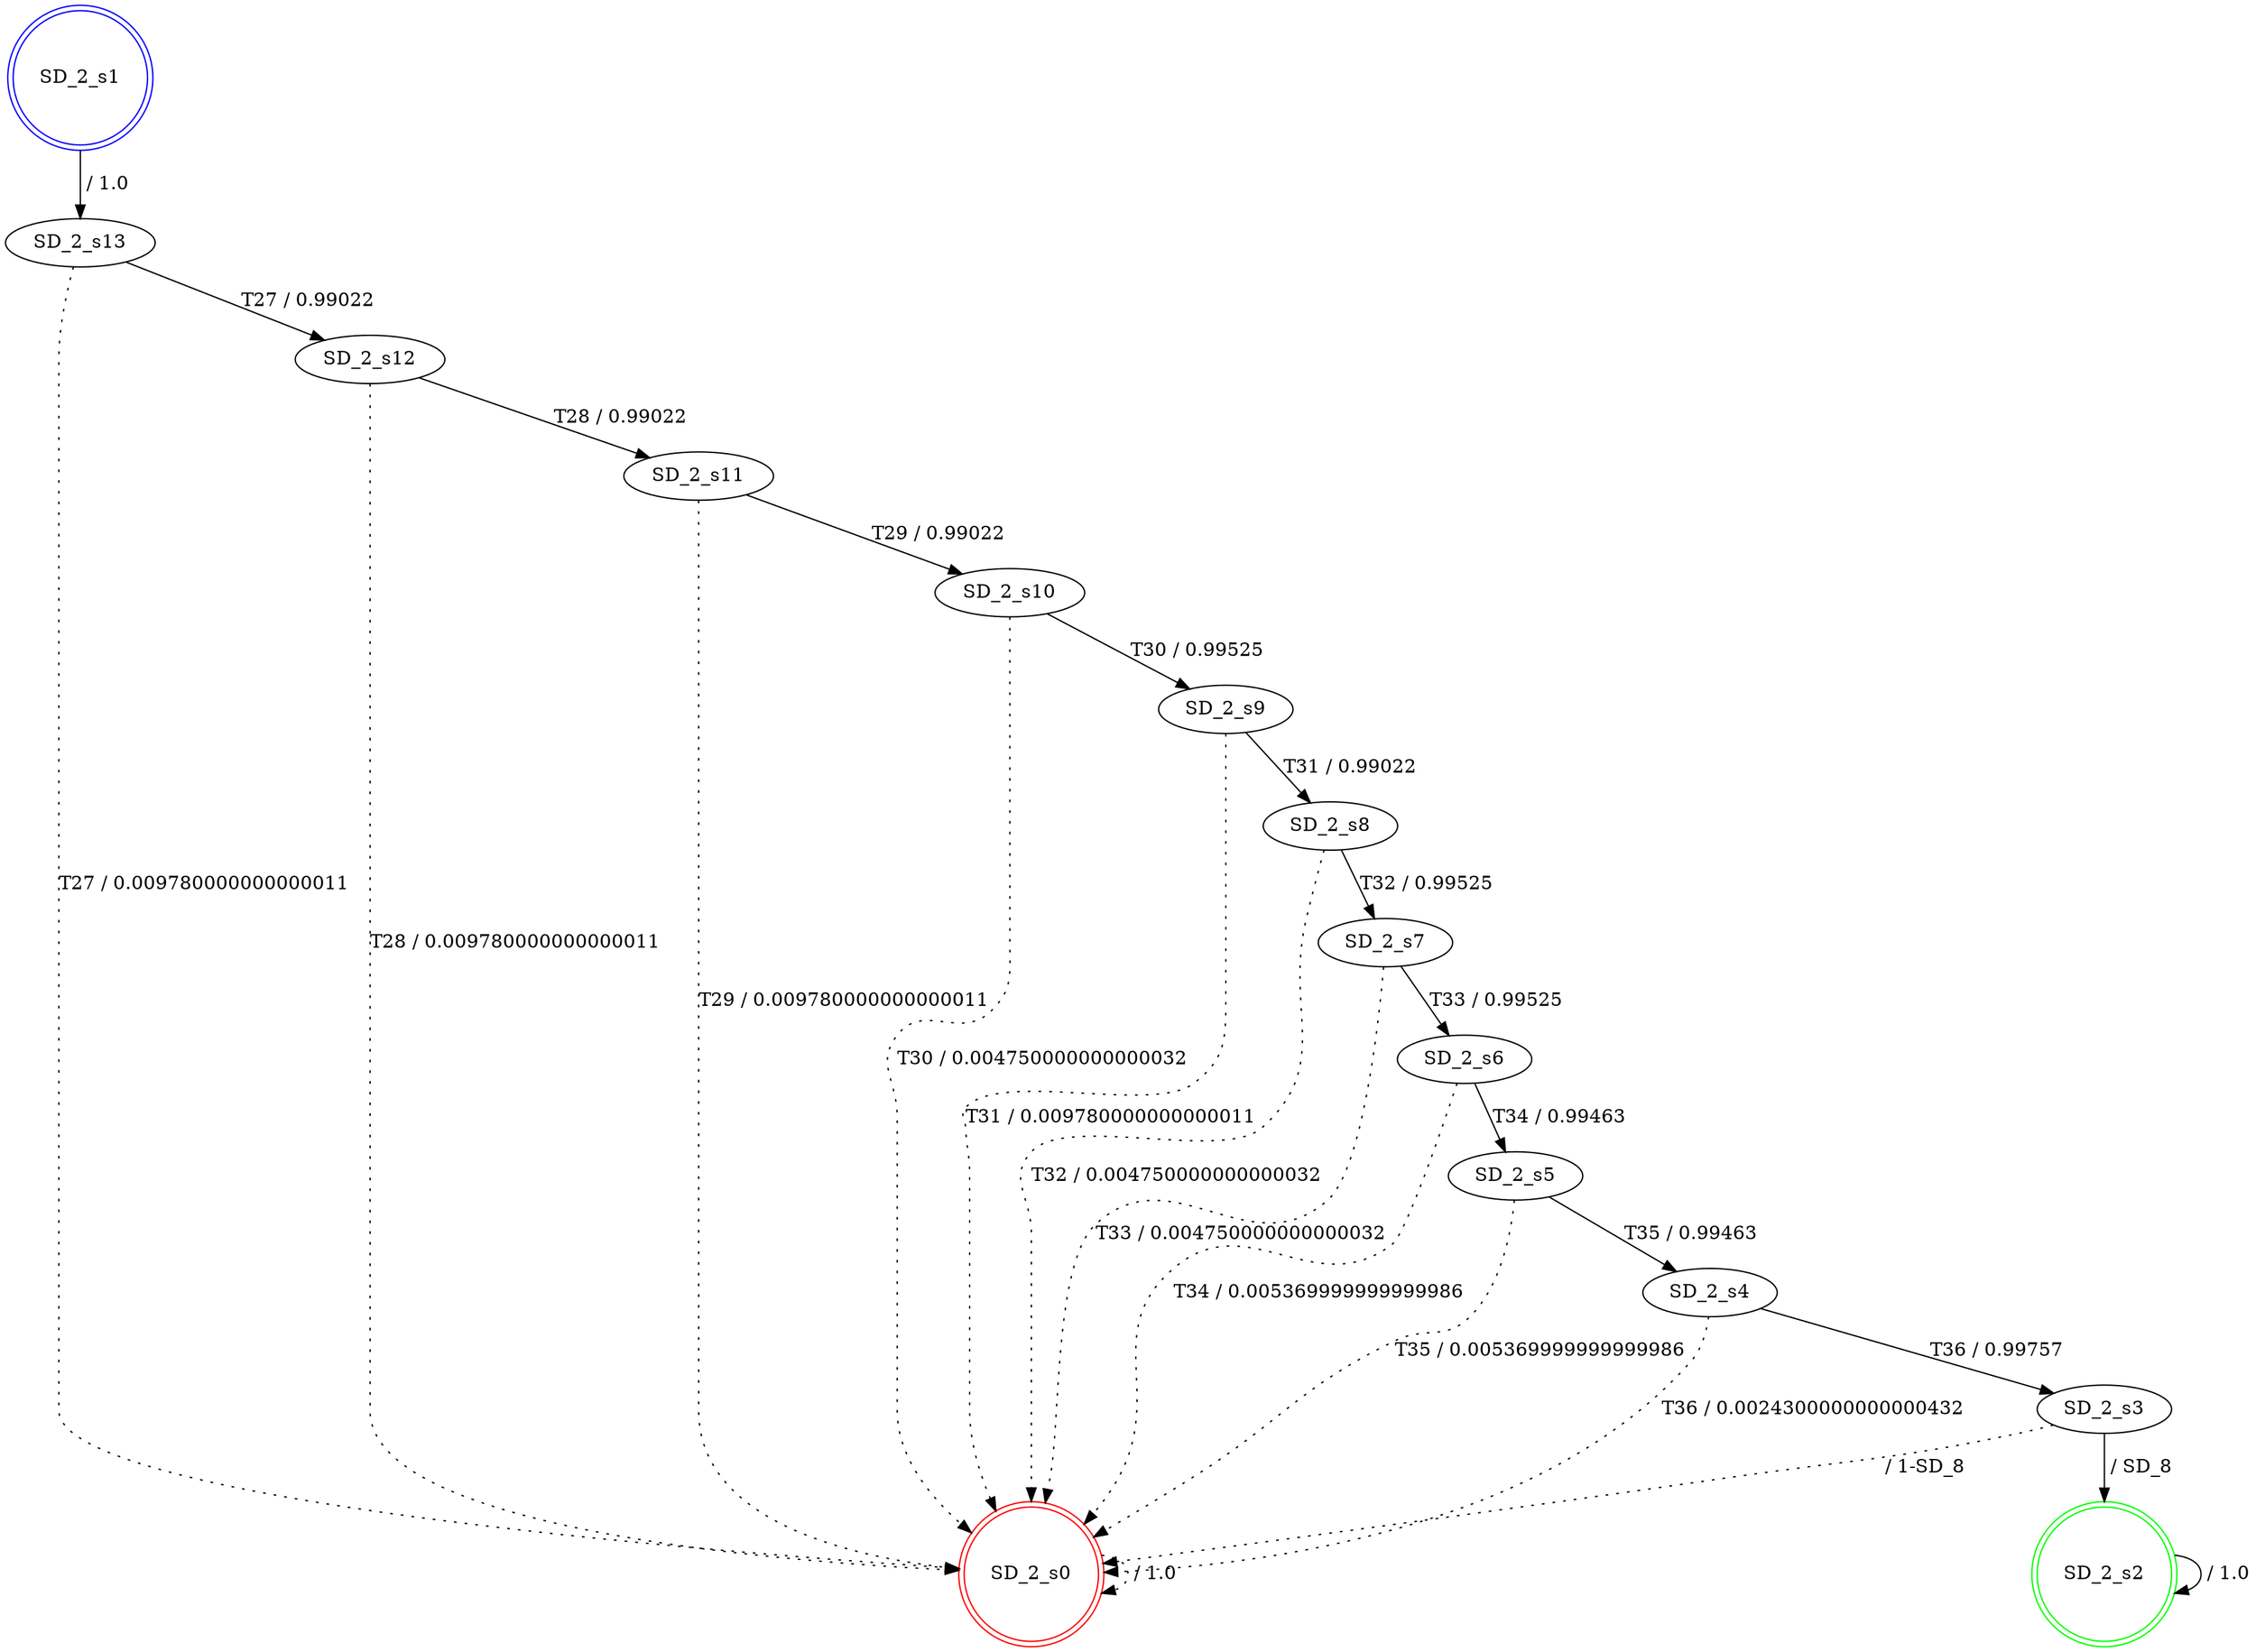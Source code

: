 digraph graphname {
SD_2_s0 [label="SD_2_s0",color=red,shape=doublecircle ];
SD_2_s1 [label="SD_2_s1",color=blue,shape=doublecircle ];
SD_2_s2 [label="SD_2_s2",color=green,shape=doublecircle ];
SD_2_s3 [label="SD_2_s3" ];
SD_2_s4 [label="SD_2_s4" ];
SD_2_s5 [label="SD_2_s5" ];
SD_2_s6 [label="SD_2_s6" ];
SD_2_s7 [label="SD_2_s7" ];
SD_2_s8 [label="SD_2_s8" ];
SD_2_s9 [label="SD_2_s9" ];
SD_2_s10 [label="SD_2_s10" ];
SD_2_s11 [label="SD_2_s11" ];
SD_2_s12 [label="SD_2_s12" ];
SD_2_s13 [label="SD_2_s13" ];
SD_2_s0 -> SD_2_s0 [label=" / 1.0", style=dotted];
SD_2_s1 -> SD_2_s13 [label=" / 1.0"];
SD_2_s2 -> SD_2_s2 [label=" / 1.0"];
SD_2_s3 -> SD_2_s2 [label=" / SD_8"];
SD_2_s3 -> SD_2_s0 [label=" / 1-SD_8", style=dotted];
SD_2_s4 -> SD_2_s3 [label="T36 / 0.99757"];
SD_2_s4 -> SD_2_s0 [label="T36 / 0.0024300000000000432", style=dotted];
SD_2_s5 -> SD_2_s4 [label="T35 / 0.99463"];
SD_2_s5 -> SD_2_s0 [label="T35 / 0.005369999999999986", style=dotted];
SD_2_s6 -> SD_2_s5 [label="T34 / 0.99463"];
SD_2_s6 -> SD_2_s0 [label="T34 / 0.005369999999999986", style=dotted];
SD_2_s7 -> SD_2_s6 [label="T33 / 0.99525"];
SD_2_s7 -> SD_2_s0 [label="T33 / 0.004750000000000032", style=dotted];
SD_2_s8 -> SD_2_s7 [label="T32 / 0.99525"];
SD_2_s8 -> SD_2_s0 [label="T32 / 0.004750000000000032", style=dotted];
SD_2_s9 -> SD_2_s8 [label="T31 / 0.99022"];
SD_2_s9 -> SD_2_s0 [label="T31 / 0.009780000000000011", style=dotted];
SD_2_s10 -> SD_2_s9 [label="T30 / 0.99525"];
SD_2_s10 -> SD_2_s0 [label="T30 / 0.004750000000000032", style=dotted];
SD_2_s11 -> SD_2_s10 [label="T29 / 0.99022"];
SD_2_s11 -> SD_2_s0 [label="T29 / 0.009780000000000011", style=dotted];
SD_2_s12 -> SD_2_s11 [label="T28 / 0.99022"];
SD_2_s12 -> SD_2_s0 [label="T28 / 0.009780000000000011", style=dotted];
SD_2_s13 -> SD_2_s12 [label="T27 / 0.99022"];
SD_2_s13 -> SD_2_s0 [label="T27 / 0.009780000000000011", style=dotted];
}
